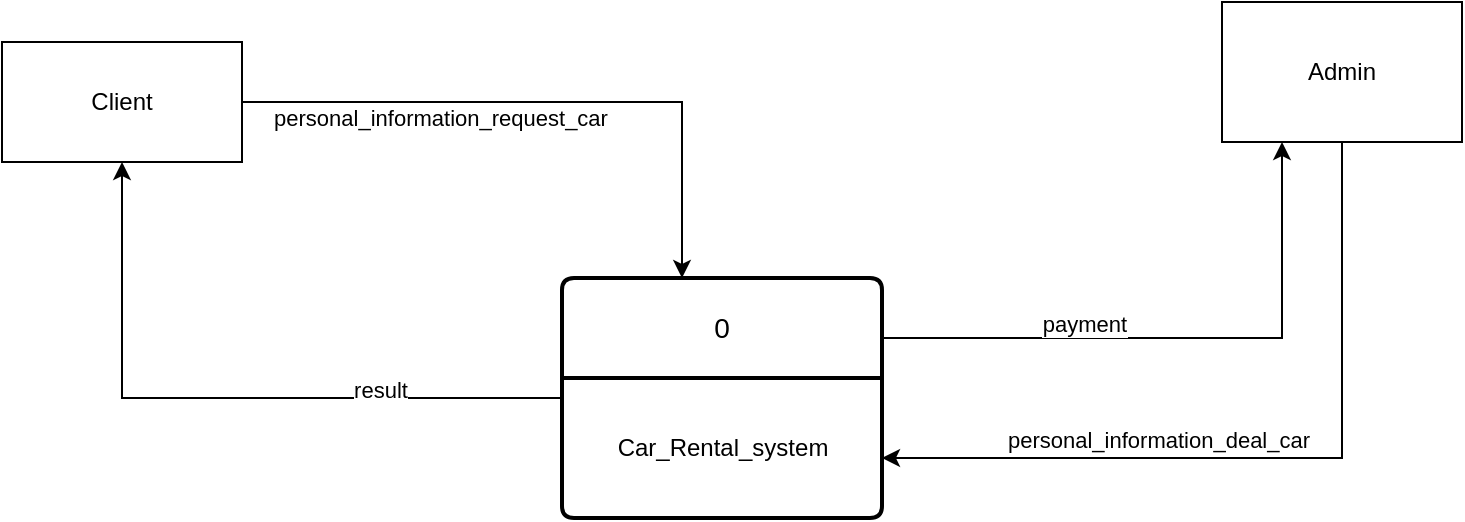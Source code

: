 <mxfile version="26.2.15">
  <diagram name="Page-1" id="24vGDQ9Nnpad0kuf9jD0">
    <mxGraphModel dx="786" dy="516" grid="1" gridSize="10" guides="1" tooltips="1" connect="1" arrows="1" fold="1" page="1" pageScale="1" pageWidth="850" pageHeight="1100" math="0" shadow="0">
      <root>
        <mxCell id="0" />
        <mxCell id="1" parent="0" />
        <mxCell id="D53-Lh20W38LILI7OgYY-1" value="Client" style="rounded=0;whiteSpace=wrap;html=1;" vertex="1" parent="1">
          <mxGeometry x="10" y="150" width="120" height="60" as="geometry" />
        </mxCell>
        <mxCell id="D53-Lh20W38LILI7OgYY-47" style="edgeStyle=orthogonalEdgeStyle;rounded=0;orthogonalLoop=1;jettySize=auto;html=1;exitX=0.5;exitY=1;exitDx=0;exitDy=0;entryX=1;entryY=0.75;entryDx=0;entryDy=0;" edge="1" parent="1" source="D53-Lh20W38LILI7OgYY-2" target="D53-Lh20W38LILI7OgYY-28">
          <mxGeometry relative="1" as="geometry" />
        </mxCell>
        <mxCell id="D53-Lh20W38LILI7OgYY-48" value="personal_information_deal_car" style="edgeLabel;html=1;align=center;verticalAlign=middle;resizable=0;points=[];" vertex="1" connectable="0" parent="D53-Lh20W38LILI7OgYY-47">
          <mxGeometry x="0.29" y="-9" relative="1" as="geometry">
            <mxPoint as="offset" />
          </mxGeometry>
        </mxCell>
        <mxCell id="D53-Lh20W38LILI7OgYY-2" value="Admin" style="rounded=0;whiteSpace=wrap;html=1;" vertex="1" parent="1">
          <mxGeometry x="620" y="130" width="120" height="70" as="geometry" />
        </mxCell>
        <mxCell id="D53-Lh20W38LILI7OgYY-35" style="edgeStyle=orthogonalEdgeStyle;rounded=0;orthogonalLoop=1;jettySize=auto;html=1;exitX=0;exitY=0.5;exitDx=0;exitDy=0;entryX=0.5;entryY=1;entryDx=0;entryDy=0;" edge="1" parent="1" source="D53-Lh20W38LILI7OgYY-28" target="D53-Lh20W38LILI7OgYY-1">
          <mxGeometry relative="1" as="geometry" />
        </mxCell>
        <mxCell id="D53-Lh20W38LILI7OgYY-36" value="result" style="edgeLabel;html=1;align=center;verticalAlign=middle;resizable=0;points=[];" vertex="1" connectable="0" parent="D53-Lh20W38LILI7OgYY-35">
          <mxGeometry x="-0.459" y="-4" relative="1" as="geometry">
            <mxPoint as="offset" />
          </mxGeometry>
        </mxCell>
        <mxCell id="D53-Lh20W38LILI7OgYY-41" style="edgeStyle=orthogonalEdgeStyle;rounded=0;orthogonalLoop=1;jettySize=auto;html=1;exitX=1;exitY=0.25;exitDx=0;exitDy=0;entryX=0.25;entryY=1;entryDx=0;entryDy=0;" edge="1" parent="1" source="D53-Lh20W38LILI7OgYY-28" target="D53-Lh20W38LILI7OgYY-2">
          <mxGeometry relative="1" as="geometry" />
        </mxCell>
        <mxCell id="D53-Lh20W38LILI7OgYY-42" value="payment" style="edgeLabel;html=1;align=center;verticalAlign=middle;resizable=0;points=[];" vertex="1" connectable="0" parent="D53-Lh20W38LILI7OgYY-41">
          <mxGeometry x="-0.324" y="7" relative="1" as="geometry">
            <mxPoint as="offset" />
          </mxGeometry>
        </mxCell>
        <mxCell id="D53-Lh20W38LILI7OgYY-28" value="0" style="swimlane;childLayout=stackLayout;horizontal=1;startSize=50;horizontalStack=0;rounded=1;fontSize=14;fontStyle=0;strokeWidth=2;resizeParent=0;resizeLast=1;shadow=0;dashed=0;align=center;arcSize=4;whiteSpace=wrap;html=1;" vertex="1" parent="1">
          <mxGeometry x="290" y="268" width="160" height="120" as="geometry" />
        </mxCell>
        <mxCell id="D53-Lh20W38LILI7OgYY-30" style="edgeStyle=orthogonalEdgeStyle;rounded=0;orthogonalLoop=1;jettySize=auto;html=1;exitX=1;exitY=0.5;exitDx=0;exitDy=0;entryX=0.375;entryY=0;entryDx=0;entryDy=0;entryPerimeter=0;" edge="1" parent="1" source="D53-Lh20W38LILI7OgYY-1" target="D53-Lh20W38LILI7OgYY-28">
          <mxGeometry relative="1" as="geometry" />
        </mxCell>
        <mxCell id="D53-Lh20W38LILI7OgYY-31" value="personal_information_request_car" style="edgeLabel;html=1;align=center;verticalAlign=middle;resizable=0;points=[];" vertex="1" connectable="0" parent="D53-Lh20W38LILI7OgYY-30">
          <mxGeometry x="-0.359" y="-8" relative="1" as="geometry">
            <mxPoint as="offset" />
          </mxGeometry>
        </mxCell>
        <mxCell id="D53-Lh20W38LILI7OgYY-44" value="Car_Rental_system" style="text;html=1;align=center;verticalAlign=middle;resizable=0;points=[];autosize=1;strokeColor=none;fillColor=none;" vertex="1" parent="1">
          <mxGeometry x="305" y="338" width="130" height="30" as="geometry" />
        </mxCell>
      </root>
    </mxGraphModel>
  </diagram>
</mxfile>
